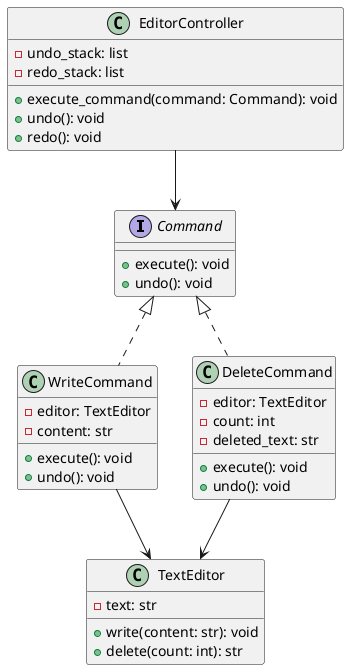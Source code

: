 @startuml
interface Command {
    +execute(): void
    +undo(): void
}

class WriteCommand implements Command {
    -editor: TextEditor
    -content: str
    +execute(): void
    +undo(): void
}

class DeleteCommand implements Command {
    -editor: TextEditor
    -count: int
    -deleted_text: str
    +execute(): void
    +undo(): void
}

class TextEditor {
    -text: str
    +write(content: str): void
    +delete(count: int): str
}

class EditorController {
    -undo_stack: list
    -redo_stack: list
    +execute_command(command: Command): void
    +undo(): void
    +redo(): void
}

WriteCommand --> TextEditor
DeleteCommand --> TextEditor
EditorController --> Command
@enduml
